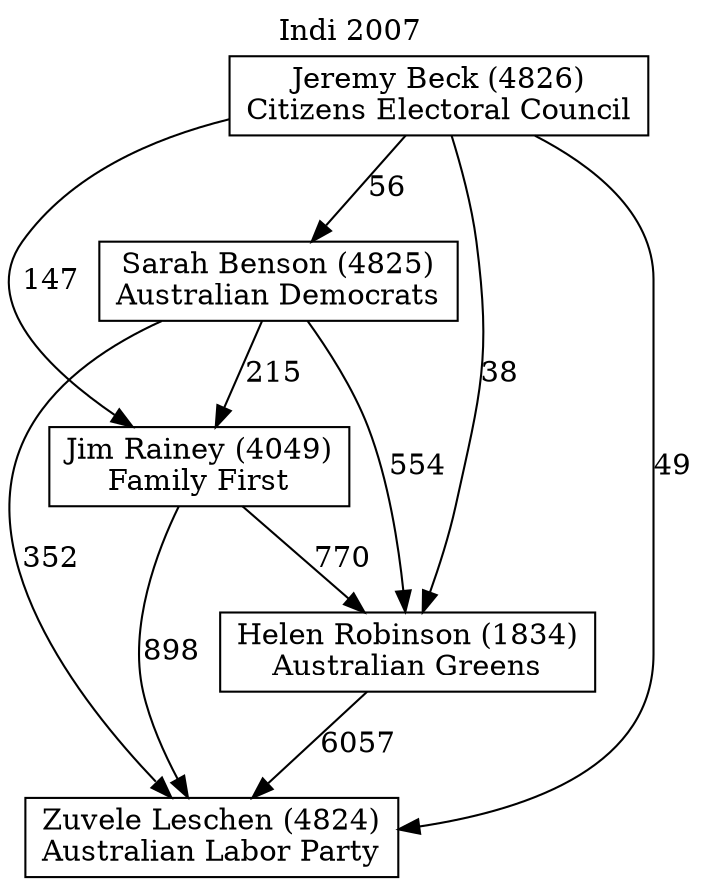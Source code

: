 // House preference flow
digraph "Zuvele Leschen (4824)_Indi_2007" {
	graph [label="Indi 2007" labelloc=t mclimit=10]
	node [shape=box]
	"Helen Robinson (1834)" [label="Helen Robinson (1834)
Australian Greens"]
	"Jeremy Beck (4826)" [label="Jeremy Beck (4826)
Citizens Electoral Council"]
	"Jim Rainey (4049)" [label="Jim Rainey (4049)
Family First"]
	"Sarah Benson (4825)" [label="Sarah Benson (4825)
Australian Democrats"]
	"Zuvele Leschen (4824)" [label="Zuvele Leschen (4824)
Australian Labor Party"]
	"Helen Robinson (1834)" -> "Zuvele Leschen (4824)" [label=6057]
	"Jeremy Beck (4826)" -> "Helen Robinson (1834)" [label=38]
	"Jeremy Beck (4826)" -> "Jim Rainey (4049)" [label=147]
	"Jeremy Beck (4826)" -> "Sarah Benson (4825)" [label=56]
	"Jeremy Beck (4826)" -> "Zuvele Leschen (4824)" [label=49]
	"Jim Rainey (4049)" -> "Helen Robinson (1834)" [label=770]
	"Jim Rainey (4049)" -> "Zuvele Leschen (4824)" [label=898]
	"Sarah Benson (4825)" -> "Helen Robinson (1834)" [label=554]
	"Sarah Benson (4825)" -> "Jim Rainey (4049)" [label=215]
	"Sarah Benson (4825)" -> "Zuvele Leschen (4824)" [label=352]
}
